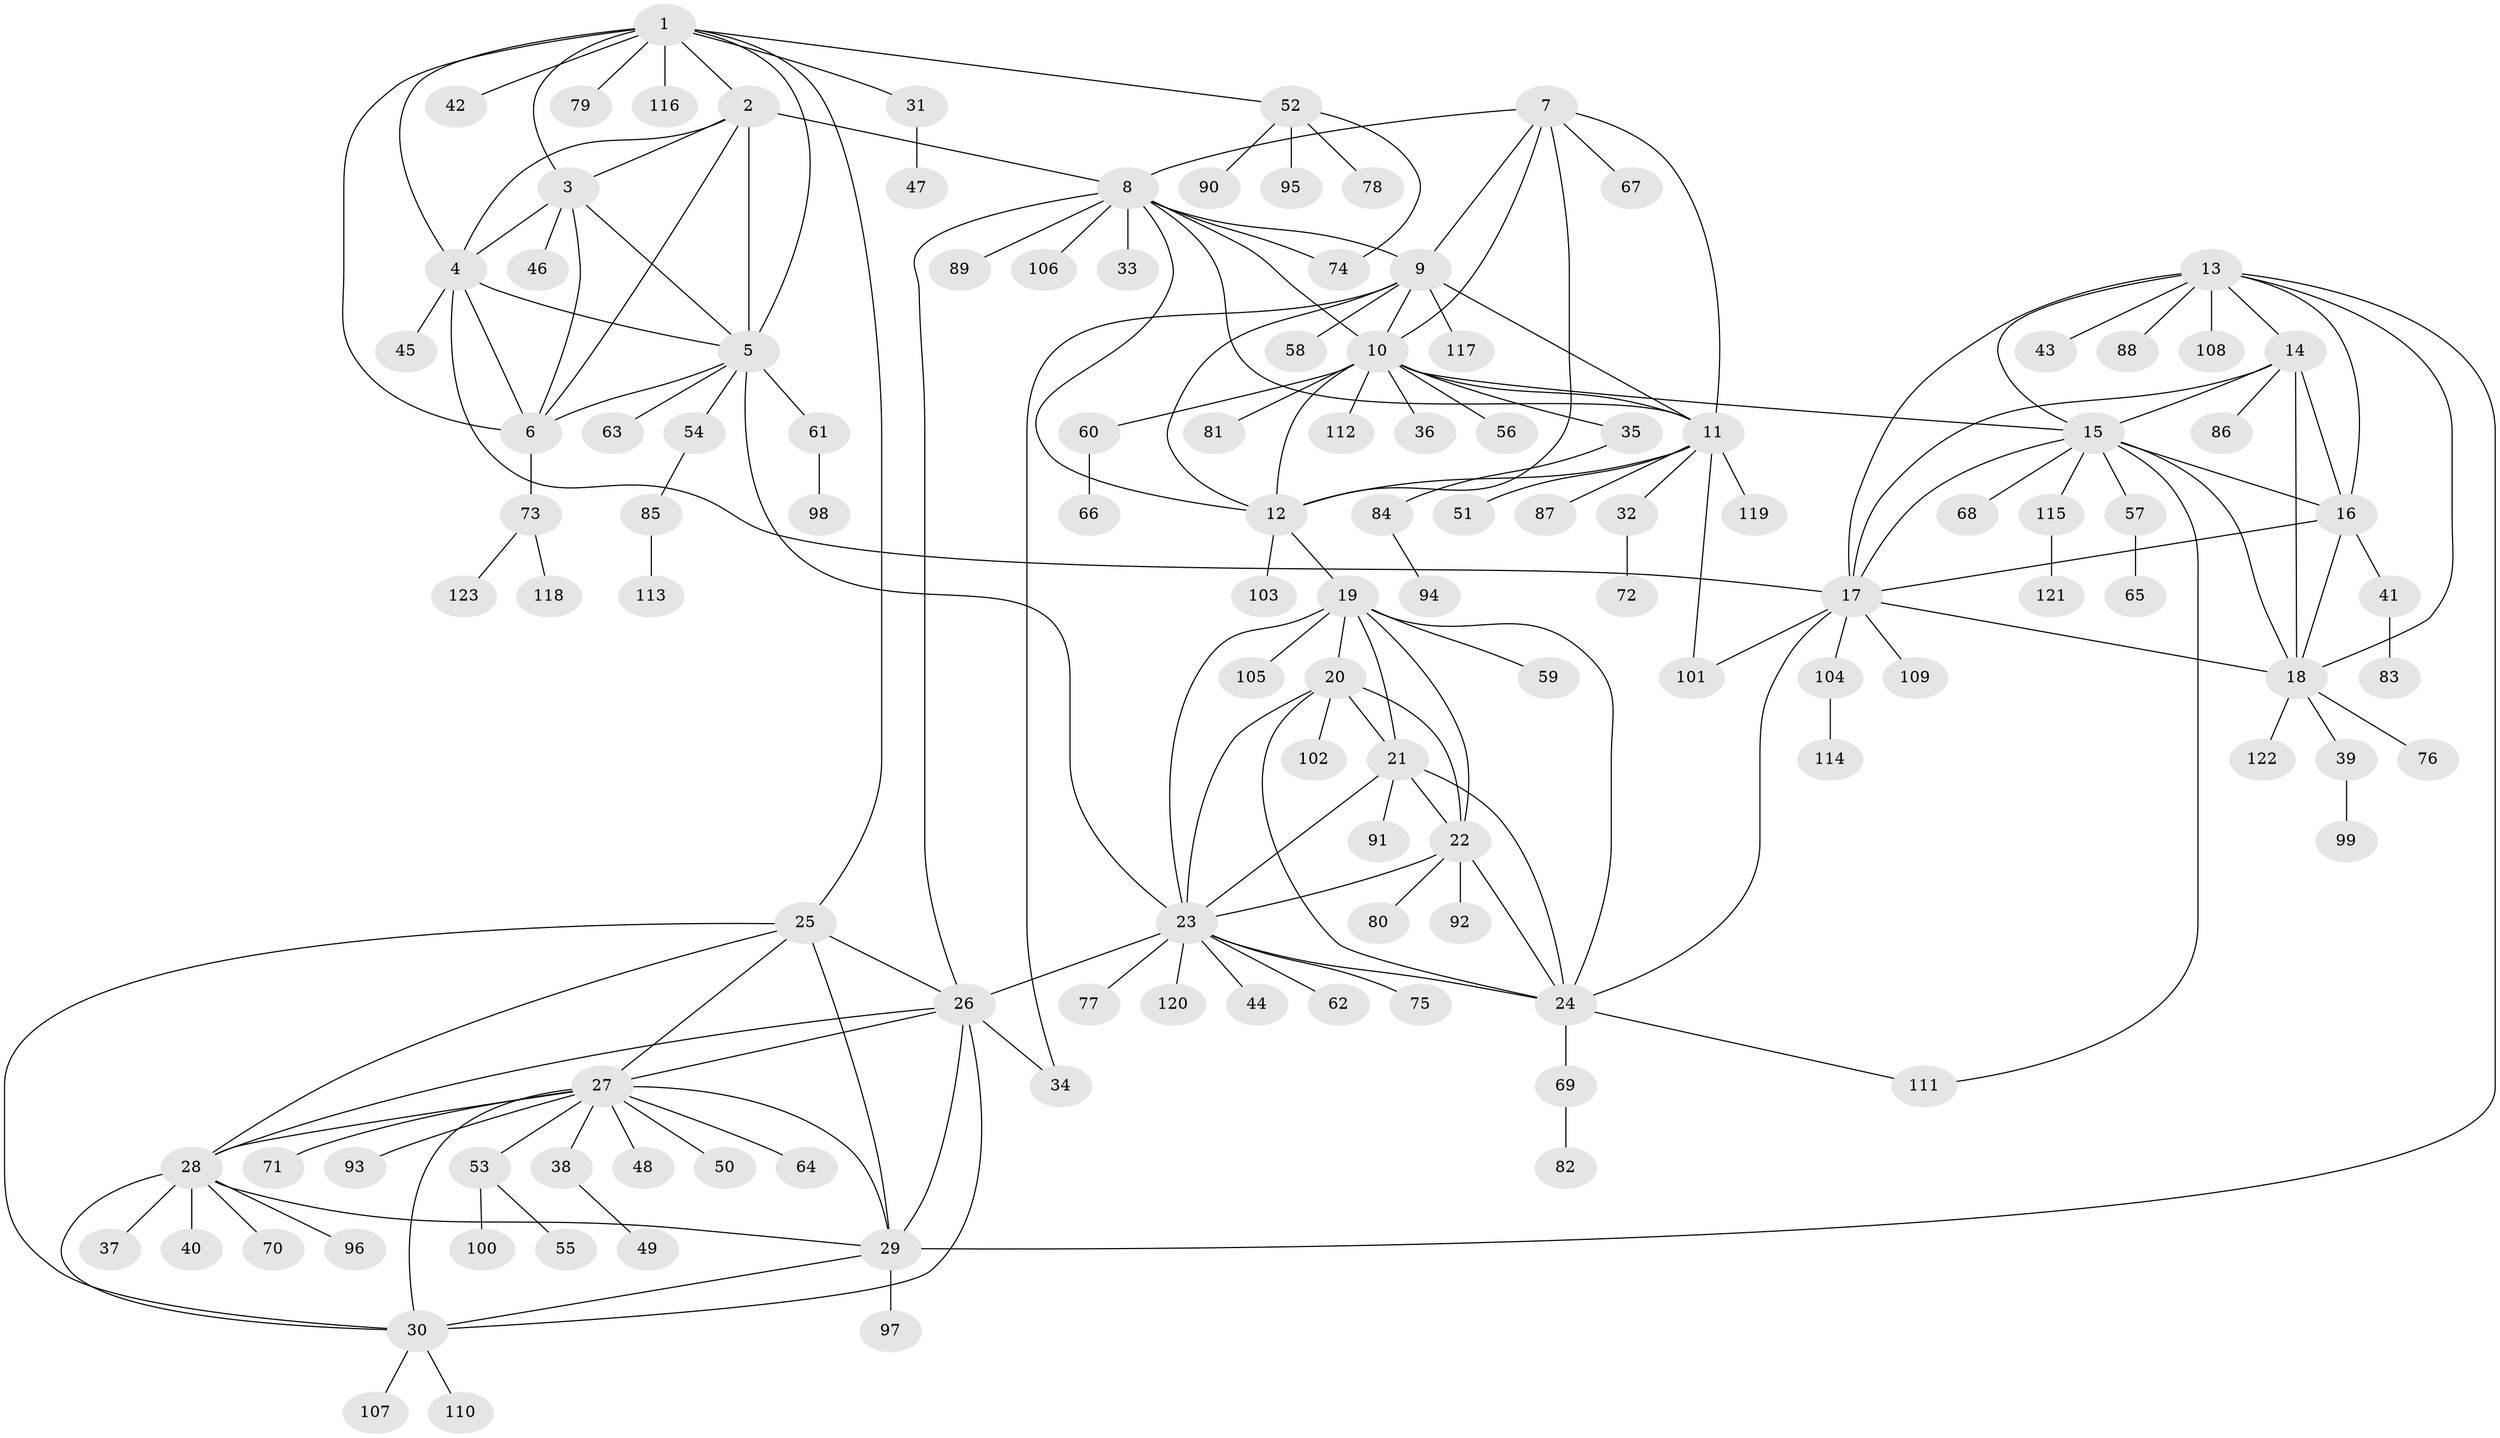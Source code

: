 // coarse degree distribution, {11: 0.021052631578947368, 5: 0.07368421052631578, 8: 0.031578947368421054, 6: 0.031578947368421054, 10: 0.021052631578947368, 7: 0.031578947368421054, 19: 0.010526315789473684, 9: 0.010526315789473684, 13: 0.010526315789473684, 3: 0.010526315789473684, 2: 0.12631578947368421, 1: 0.6105263157894737, 4: 0.010526315789473684}
// Generated by graph-tools (version 1.1) at 2025/42/03/06/25 10:42:08]
// undirected, 123 vertices, 182 edges
graph export_dot {
graph [start="1"]
  node [color=gray90,style=filled];
  1;
  2;
  3;
  4;
  5;
  6;
  7;
  8;
  9;
  10;
  11;
  12;
  13;
  14;
  15;
  16;
  17;
  18;
  19;
  20;
  21;
  22;
  23;
  24;
  25;
  26;
  27;
  28;
  29;
  30;
  31;
  32;
  33;
  34;
  35;
  36;
  37;
  38;
  39;
  40;
  41;
  42;
  43;
  44;
  45;
  46;
  47;
  48;
  49;
  50;
  51;
  52;
  53;
  54;
  55;
  56;
  57;
  58;
  59;
  60;
  61;
  62;
  63;
  64;
  65;
  66;
  67;
  68;
  69;
  70;
  71;
  72;
  73;
  74;
  75;
  76;
  77;
  78;
  79;
  80;
  81;
  82;
  83;
  84;
  85;
  86;
  87;
  88;
  89;
  90;
  91;
  92;
  93;
  94;
  95;
  96;
  97;
  98;
  99;
  100;
  101;
  102;
  103;
  104;
  105;
  106;
  107;
  108;
  109;
  110;
  111;
  112;
  113;
  114;
  115;
  116;
  117;
  118;
  119;
  120;
  121;
  122;
  123;
  1 -- 2;
  1 -- 3;
  1 -- 4;
  1 -- 5;
  1 -- 6;
  1 -- 25;
  1 -- 31;
  1 -- 42;
  1 -- 52;
  1 -- 79;
  1 -- 116;
  2 -- 3;
  2 -- 4;
  2 -- 5;
  2 -- 6;
  2 -- 8;
  3 -- 4;
  3 -- 5;
  3 -- 6;
  3 -- 46;
  4 -- 5;
  4 -- 6;
  4 -- 17;
  4 -- 45;
  5 -- 6;
  5 -- 23;
  5 -- 54;
  5 -- 61;
  5 -- 63;
  6 -- 73;
  7 -- 8;
  7 -- 9;
  7 -- 10;
  7 -- 11;
  7 -- 12;
  7 -- 67;
  8 -- 9;
  8 -- 10;
  8 -- 11;
  8 -- 12;
  8 -- 26;
  8 -- 33;
  8 -- 74;
  8 -- 89;
  8 -- 106;
  9 -- 10;
  9 -- 11;
  9 -- 12;
  9 -- 34;
  9 -- 58;
  9 -- 117;
  10 -- 11;
  10 -- 12;
  10 -- 15;
  10 -- 35;
  10 -- 36;
  10 -- 56;
  10 -- 60;
  10 -- 81;
  10 -- 112;
  11 -- 12;
  11 -- 32;
  11 -- 51;
  11 -- 87;
  11 -- 101;
  11 -- 119;
  12 -- 19;
  12 -- 103;
  13 -- 14;
  13 -- 15;
  13 -- 16;
  13 -- 17;
  13 -- 18;
  13 -- 29;
  13 -- 43;
  13 -- 88;
  13 -- 108;
  14 -- 15;
  14 -- 16;
  14 -- 17;
  14 -- 18;
  14 -- 86;
  15 -- 16;
  15 -- 17;
  15 -- 18;
  15 -- 57;
  15 -- 68;
  15 -- 111;
  15 -- 115;
  16 -- 17;
  16 -- 18;
  16 -- 41;
  17 -- 18;
  17 -- 24;
  17 -- 101;
  17 -- 104;
  17 -- 109;
  18 -- 39;
  18 -- 76;
  18 -- 122;
  19 -- 20;
  19 -- 21;
  19 -- 22;
  19 -- 23;
  19 -- 24;
  19 -- 59;
  19 -- 105;
  20 -- 21;
  20 -- 22;
  20 -- 23;
  20 -- 24;
  20 -- 102;
  21 -- 22;
  21 -- 23;
  21 -- 24;
  21 -- 91;
  22 -- 23;
  22 -- 24;
  22 -- 80;
  22 -- 92;
  23 -- 24;
  23 -- 26;
  23 -- 44;
  23 -- 62;
  23 -- 75;
  23 -- 77;
  23 -- 120;
  24 -- 69;
  24 -- 111;
  25 -- 26;
  25 -- 27;
  25 -- 28;
  25 -- 29;
  25 -- 30;
  26 -- 27;
  26 -- 28;
  26 -- 29;
  26 -- 30;
  26 -- 34;
  27 -- 28;
  27 -- 29;
  27 -- 30;
  27 -- 38;
  27 -- 48;
  27 -- 50;
  27 -- 53;
  27 -- 64;
  27 -- 71;
  27 -- 93;
  28 -- 29;
  28 -- 30;
  28 -- 37;
  28 -- 40;
  28 -- 70;
  28 -- 96;
  29 -- 30;
  29 -- 97;
  30 -- 107;
  30 -- 110;
  31 -- 47;
  32 -- 72;
  35 -- 84;
  38 -- 49;
  39 -- 99;
  41 -- 83;
  52 -- 74;
  52 -- 78;
  52 -- 90;
  52 -- 95;
  53 -- 55;
  53 -- 100;
  54 -- 85;
  57 -- 65;
  60 -- 66;
  61 -- 98;
  69 -- 82;
  73 -- 118;
  73 -- 123;
  84 -- 94;
  85 -- 113;
  104 -- 114;
  115 -- 121;
}
